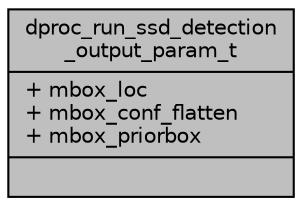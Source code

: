 digraph "dproc_run_ssd_detection_output_param_t"
{
 // INTERACTIVE_SVG=YES
 // LATEX_PDF_SIZE
  bgcolor="transparent";
  edge [fontname="Helvetica",fontsize="10",labelfontname="Helvetica",labelfontsize="10"];
  node [fontname="Helvetica",fontsize="10",shape=record];
  Node1 [label="{dproc_run_ssd_detection\l_output_param_t\n|+ mbox_loc\l+ mbox_conf_flatten\l+ mbox_priorbox\l|}",height=0.2,width=0.4,color="black", fillcolor="grey75", style="filled", fontcolor="black",tooltip="Output parameters after running SSD."];
}
